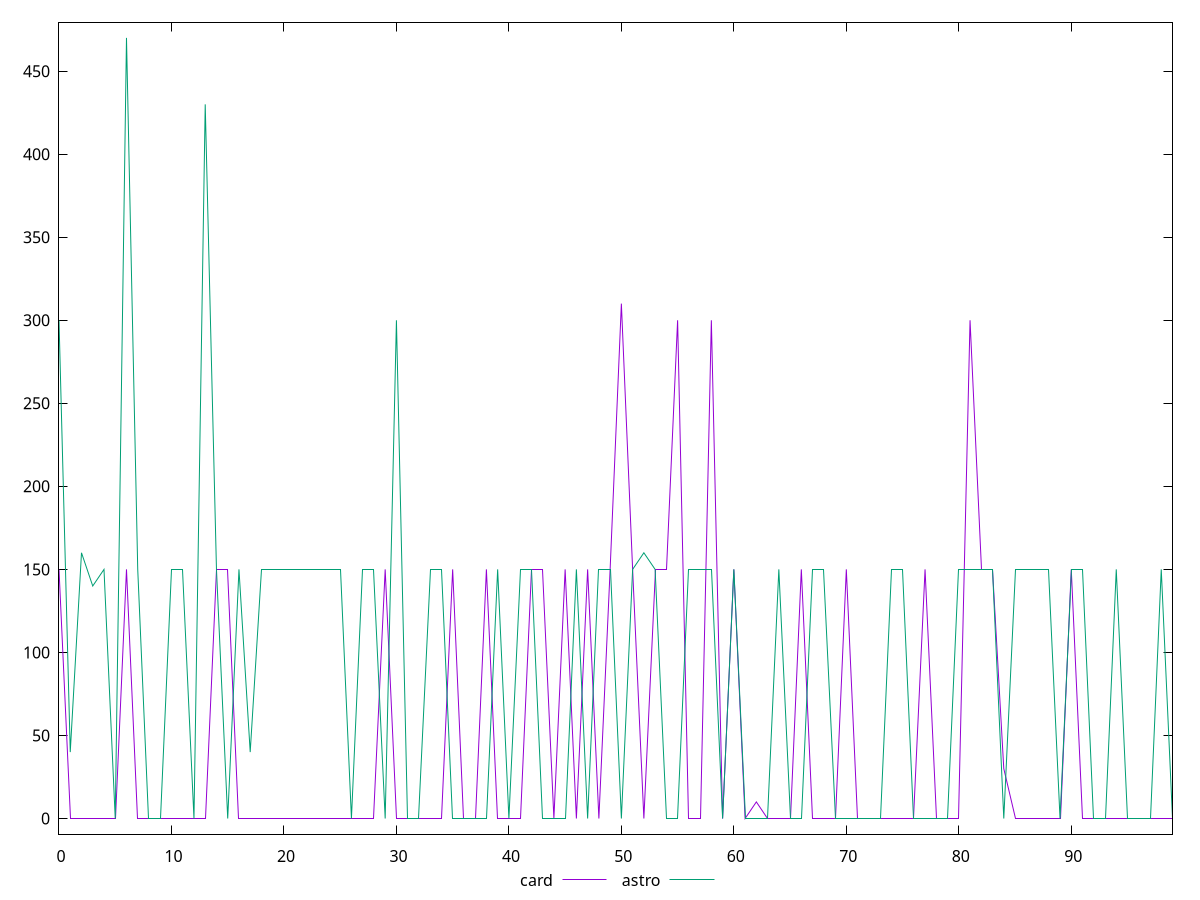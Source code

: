 reset

$card <<EOF
0 150
1 0
2 0
3 0
4 0
5 0
6 150
7 0
8 0
9 0
10 0
11 0
12 0
13 0
14 150
15 150
16 0
17 0
18 0
19 0
20 0
21 0
22 0
23 0
24 0
25 0
26 0
27 0
28 0
29 150
30 0
31 0
32 0
33 0
34 0
35 150
36 0
37 0
38 150
39 0
40 0
41 0
42 150
43 150
44 0
45 150
46 0
47 150
48 0
49 150
50 310
51 150
52 0
53 150
54 150
55 300
56 0
57 0
58 300
59 0
60 150
61 0
62 10
63 0
64 0
65 0
66 150
67 0
68 0
69 0
70 150
71 0
72 0
73 0
74 0
75 0
76 0
77 150
78 0
79 0
80 0
81 300
82 150
83 150
84 30
85 0
86 0
87 0
88 0
89 0
90 150
91 0
92 0
93 0
94 0
95 0
96 0
97 0
98 0
99 0
EOF

$astro <<EOF
0 300
1 40
2 160
3 140
4 150
5 0
6 470
7 150
8 0
9 0
10 150
11 150
12 0
13 430
14 150
15 0
16 150
17 40
18 150
19 150
20 150
21 150
22 150
23 150
24 150
25 150
26 0
27 150
28 150
29 0
30 300
31 0
32 0
33 150
34 150
35 0
36 0
37 0
38 0
39 150
40 0
41 150
42 150
43 0
44 0
45 0
46 150
47 0
48 150
49 150
50 0
51 150
52 160
53 150
54 0
55 0
56 150
57 150
58 150
59 0
60 150
61 0
62 0
63 0
64 150
65 0
66 0
67 150
68 150
69 0
70 0
71 0
72 0
73 0
74 150
75 150
76 0
77 0
78 0
79 0
80 150
81 150
82 150
83 150
84 0
85 150
86 150
87 150
88 150
89 0
90 150
91 150
92 0
93 0
94 150
95 0
96 0
97 0
98 150
99 0
EOF

set key outside below
set xrange [0:99]
set yrange [-9.4:479.4]
set trange [-9.4:479.4]
set terminal svg size 640, 520 enhanced background rgb 'white'
set output "reports/report_00028_2021-02-24T12-49-42.674Z/unminified-javascript/comparison/line/2_vs_3.svg"

plot $card title "card" with line, \
     $astro title "astro" with line

reset
